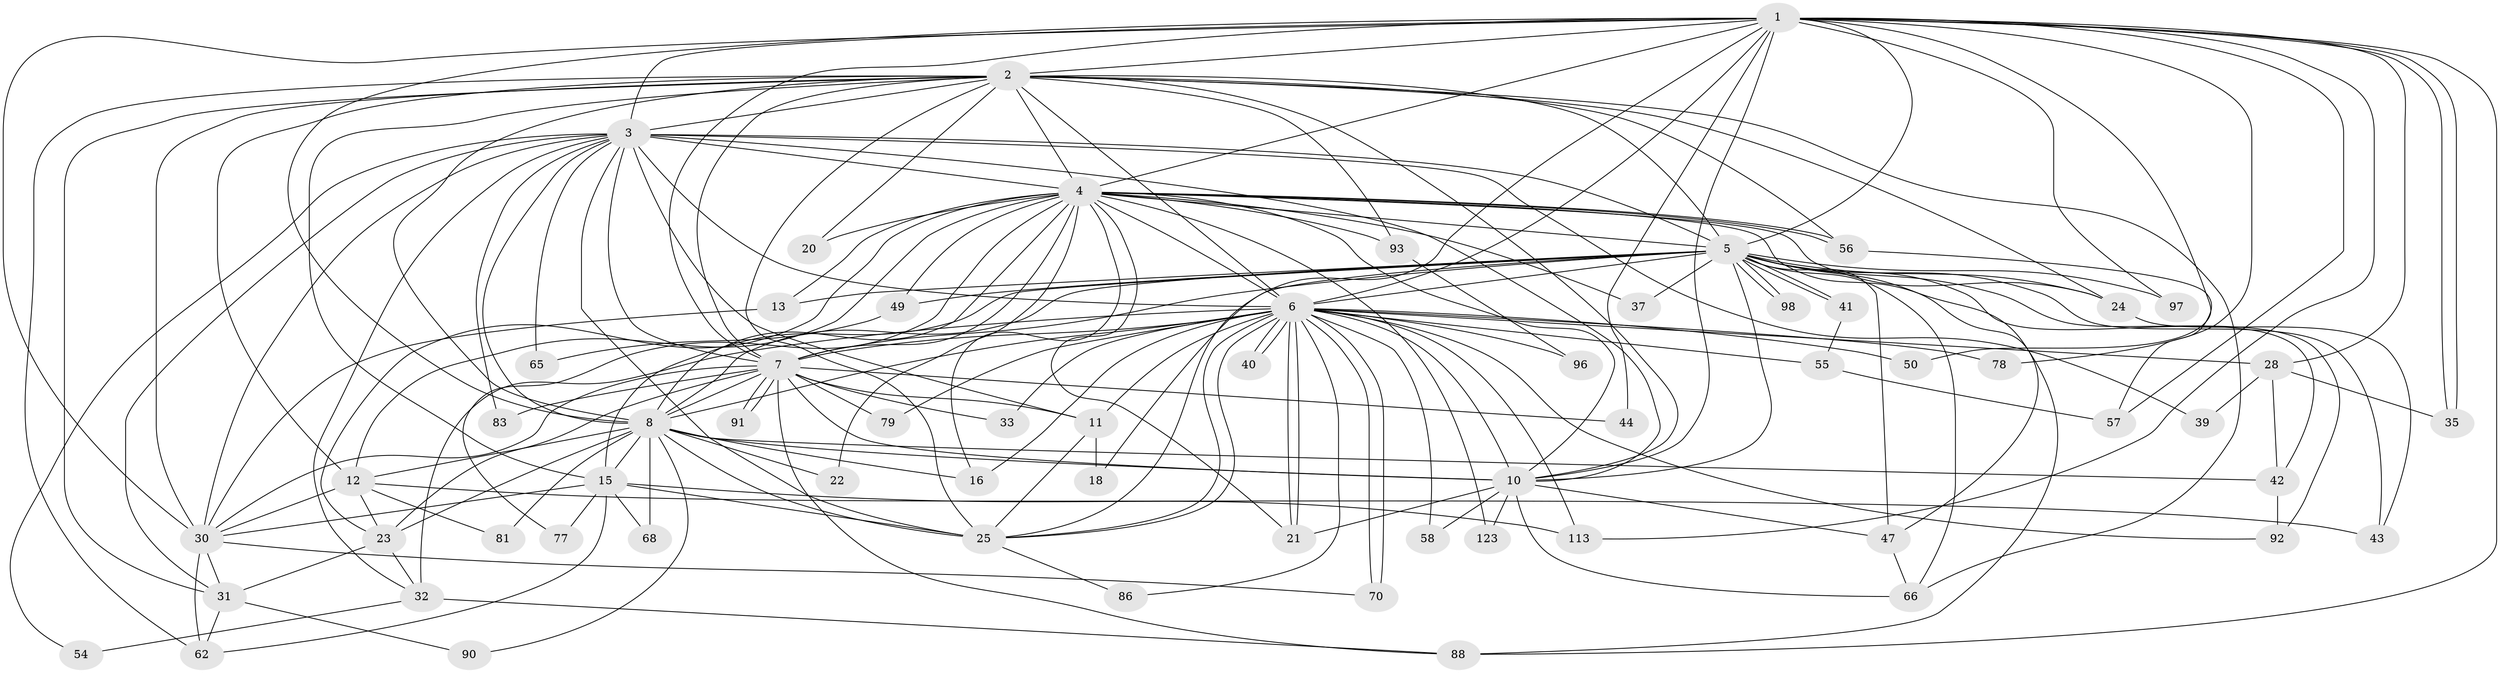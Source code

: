 // original degree distribution, {24: 0.007874015748031496, 20: 0.015748031496062992, 17: 0.007874015748031496, 28: 0.007874015748031496, 26: 0.007874015748031496, 35: 0.007874015748031496, 21: 0.007874015748031496, 14: 0.007874015748031496, 15: 0.007874015748031496, 5: 0.047244094488188976, 7: 0.015748031496062992, 3: 0.1889763779527559, 6: 0.031496062992125984, 11: 0.007874015748031496, 4: 0.07874015748031496, 2: 0.5433070866141733, 9: 0.007874015748031496}
// Generated by graph-tools (version 1.1) at 2025/13/03/09/25 04:13:43]
// undirected, 63 vertices, 182 edges
graph export_dot {
graph [start="1"]
  node [color=gray90,style=filled];
  1;
  2 [super="+38+9+46+74+14"];
  3 [super="+36+76+19+61+94"];
  4;
  5 [super="+17"];
  6;
  7;
  8 [super="+63"];
  10;
  11;
  12 [super="+27"];
  13;
  15 [super="+59"];
  16 [super="+102"];
  18;
  20;
  21 [super="+115+85"];
  22;
  23 [super="+29+107"];
  24 [super="+121"];
  25 [super="+48+64+126+100+73"];
  28;
  30 [super="+122+60"];
  31;
  32 [super="+104+80"];
  33;
  35 [super="+114"];
  37;
  39 [super="+72"];
  40;
  41;
  42 [super="+109+119"];
  43 [super="+52"];
  44;
  47 [super="+111"];
  49 [super="+69"];
  50;
  54;
  55 [super="+108"];
  56 [super="+124"];
  57;
  58;
  62 [super="+101"];
  65;
  66 [super="+75"];
  68;
  70;
  77;
  78;
  79;
  81;
  83;
  86;
  88 [super="+99+106"];
  90;
  91;
  92;
  93;
  96;
  97;
  98;
  113 [super="+117"];
  123;
  1 -- 2 [weight=3];
  1 -- 3 [weight=2];
  1 -- 4;
  1 -- 5;
  1 -- 6;
  1 -- 7;
  1 -- 8 [weight=2];
  1 -- 10;
  1 -- 28;
  1 -- 30;
  1 -- 35;
  1 -- 35;
  1 -- 44;
  1 -- 50;
  1 -- 57;
  1 -- 78;
  1 -- 88;
  1 -- 97;
  1 -- 113;
  1 -- 25;
  2 -- 3 [weight=2];
  2 -- 4 [weight=3];
  2 -- 5 [weight=3];
  2 -- 6 [weight=4];
  2 -- 7 [weight=3];
  2 -- 8 [weight=3];
  2 -- 10 [weight=2];
  2 -- 12 [weight=2];
  2 -- 15 [weight=3];
  2 -- 24;
  2 -- 93;
  2 -- 25;
  2 -- 30 [weight=3];
  2 -- 56 [weight=2];
  2 -- 31;
  2 -- 62;
  2 -- 66;
  2 -- 20;
  3 -- 4 [weight=2];
  3 -- 5;
  3 -- 6;
  3 -- 7;
  3 -- 8;
  3 -- 10;
  3 -- 31;
  3 -- 39 [weight=2];
  3 -- 65;
  3 -- 83;
  3 -- 54;
  3 -- 25 [weight=2];
  3 -- 11;
  3 -- 32;
  3 -- 30;
  4 -- 5;
  4 -- 6;
  4 -- 7;
  4 -- 8;
  4 -- 10;
  4 -- 13;
  4 -- 16;
  4 -- 20;
  4 -- 22;
  4 -- 37;
  4 -- 47;
  4 -- 49 [weight=2];
  4 -- 56;
  4 -- 56;
  4 -- 77;
  4 -- 93;
  4 -- 123;
  4 -- 21;
  4 -- 23;
  4 -- 24;
  4 -- 12;
  5 -- 6 [weight=2];
  5 -- 7;
  5 -- 8;
  5 -- 10 [weight=2];
  5 -- 13;
  5 -- 18;
  5 -- 24;
  5 -- 41;
  5 -- 41;
  5 -- 42;
  5 -- 43;
  5 -- 47;
  5 -- 49;
  5 -- 88;
  5 -- 97;
  5 -- 98;
  5 -- 98;
  5 -- 15;
  5 -- 66;
  5 -- 37;
  5 -- 92;
  6 -- 7;
  6 -- 8;
  6 -- 10;
  6 -- 11;
  6 -- 21;
  6 -- 21;
  6 -- 25;
  6 -- 25;
  6 -- 28;
  6 -- 32 [weight=2];
  6 -- 33;
  6 -- 40;
  6 -- 40;
  6 -- 50;
  6 -- 55;
  6 -- 58;
  6 -- 70;
  6 -- 70;
  6 -- 78;
  6 -- 79;
  6 -- 86;
  6 -- 92;
  6 -- 96;
  6 -- 113;
  6 -- 16;
  7 -- 8;
  7 -- 10;
  7 -- 11;
  7 -- 23;
  7 -- 33;
  7 -- 44;
  7 -- 79;
  7 -- 83;
  7 -- 91;
  7 -- 91;
  7 -- 88;
  7 -- 30;
  8 -- 10;
  8 -- 12;
  8 -- 15;
  8 -- 16;
  8 -- 22;
  8 -- 23;
  8 -- 42;
  8 -- 68;
  8 -- 81;
  8 -- 90;
  8 -- 25;
  10 -- 58;
  10 -- 123;
  10 -- 21;
  10 -- 47;
  10 -- 66;
  11 -- 18;
  11 -- 25;
  12 -- 81;
  12 -- 23;
  12 -- 43;
  12 -- 30;
  13 -- 30;
  15 -- 30;
  15 -- 68;
  15 -- 77;
  15 -- 113;
  15 -- 25;
  15 -- 62;
  23 -- 32;
  23 -- 31;
  24 -- 43;
  25 -- 86;
  28 -- 39;
  28 -- 42;
  28 -- 35;
  30 -- 70;
  30 -- 62;
  30 -- 31;
  31 -- 62;
  31 -- 90;
  32 -- 54;
  32 -- 88;
  41 -- 55;
  42 -- 92;
  47 -- 66;
  49 -- 65;
  55 -- 57;
  56 -- 57;
  93 -- 96;
}
